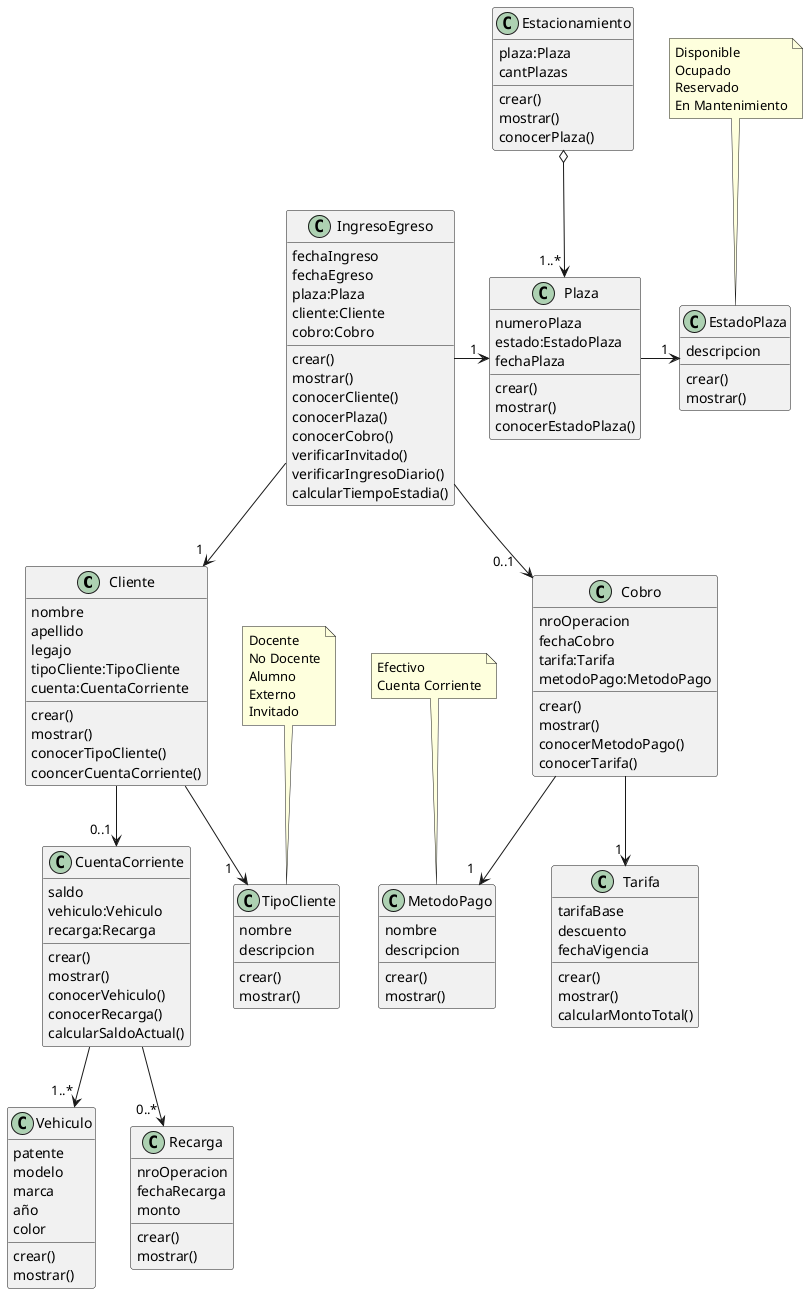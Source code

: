 @startuml Diagrama de Clases
class Cliente 
{
    nombre
    apellido
    legajo
    tipoCliente:TipoCliente
    cuenta:CuentaCorriente
    crear()
    mostrar()
    conocerTipoCliente()
    cooncerCuentaCorriente()
}

class TipoCliente
{
    nombre
    descripcion
    crear()
    mostrar()
}

class CuentaCorriente
{
    saldo
    vehiculo:Vehiculo
    recarga:Recarga
    crear()
    mostrar()
    conocerVehiculo()
    conocerRecarga()
    calcularSaldoActual()
}

class Vehiculo
{
    patente
    modelo
    marca
    año
    color
    crear()
    mostrar()
}

class IngresoEgreso
{
    fechaIngreso
    fechaEgreso
    plaza:Plaza
    cliente:Cliente
    cobro:Cobro
    crear()
    mostrar()
    conocerCliente()    
    conocerPlaza()
    conocerCobro()
    verificarInvitado()
    verificarIngresoDiario()
    calcularTiempoEstadia()
}

class Cobro
{
    nroOperacion
    fechaCobro
    tarifa:Tarifa
    metodoPago:MetodoPago
    crear()
    mostrar()
    conocerMetodoPago()
    conocerTarifa()
}

class Recarga
{
    nroOperacion
    fechaRecarga
    monto
    crear()
    mostrar()
}

class MetodoPago
{
    nombre
    descripcion
    crear()
    mostrar()
}

class Estacionamiento
{
    plaza:Plaza
    cantPlazas
    crear()
    mostrar()
    conocerPlaza()
}

class Plaza
{
    numeroPlaza
    estado:EstadoPlaza
    fechaPlaza
    crear()
    mostrar()
    conocerEstadoPlaza()
}

class EstadoPlaza
{
    descripcion
    crear()
    mostrar()
}

class Tarifa
{
    tarifaBase
    descuento
    fechaVigencia
    crear()
    mostrar()
    calcularMontoTotal()
}

note "Docente\nNo Docente\nAlumno\nExterno\nInvitado" as N1
note "Efectivo\nCuenta Corriente" as N2
note "Disponible\nOcupado\nReservado\nEn Mantenimiento" as N3

Cliente -->"1   " TipoCliente
Cliente -->"0..1 " CuentaCorriente
CuentaCorriente --> "1..* " Vehiculo
CuentaCorriente --> "0..* " Recarga
IngresoEgreso --> "1  " Cliente
IngresoEgreso --> "0..1   " Cobro
Cobro --> "1   " MetodoPago
Cobro --> "1 " Tarifa
IngresoEgreso -> "1 " Plaza
Estacionamiento o--> "1..* " Plaza
Plaza -> "1 " EstadoPlaza
N1 ..> TipoCliente
N2 ..> MetodoPago
N3 ..> EstadoPlaza